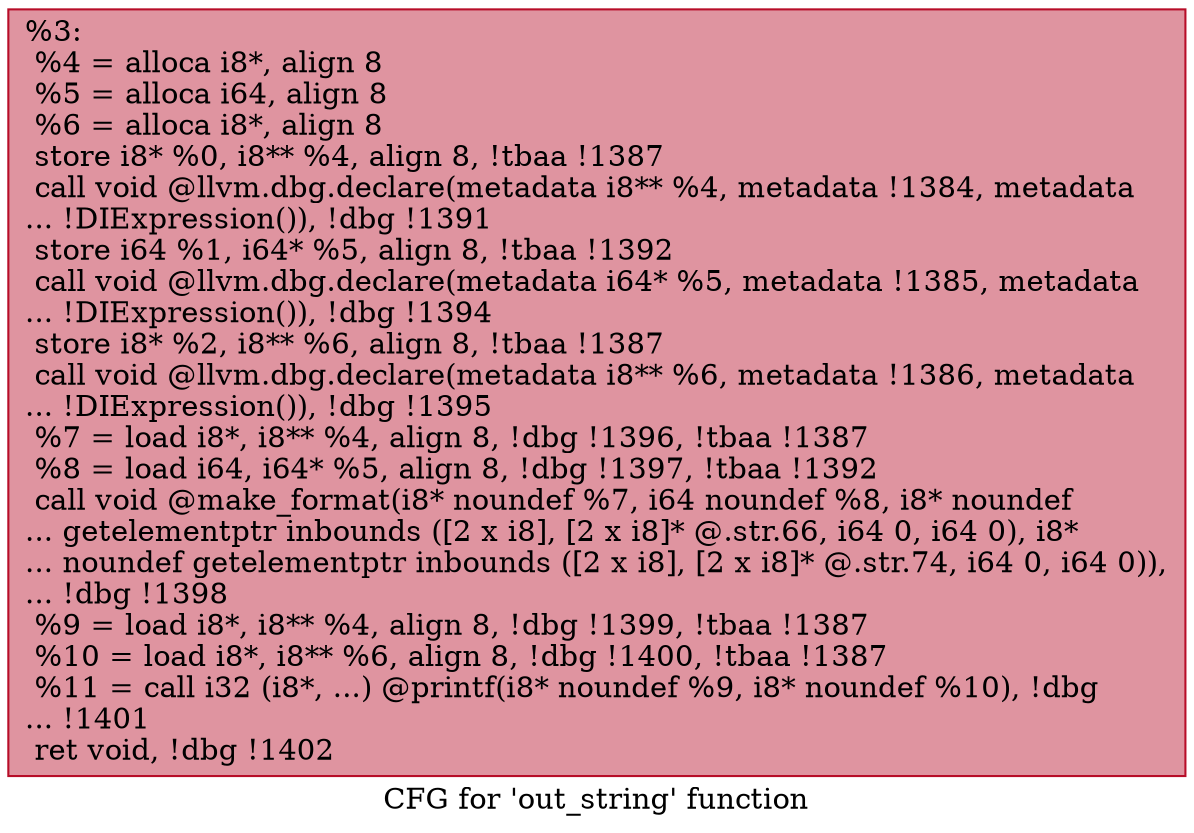 digraph "CFG for 'out_string' function" {
	label="CFG for 'out_string' function";

	Node0x163b730 [shape=record,color="#b70d28ff", style=filled, fillcolor="#b70d2870",label="{%3:\l  %4 = alloca i8*, align 8\l  %5 = alloca i64, align 8\l  %6 = alloca i8*, align 8\l  store i8* %0, i8** %4, align 8, !tbaa !1387\l  call void @llvm.dbg.declare(metadata i8** %4, metadata !1384, metadata\l... !DIExpression()), !dbg !1391\l  store i64 %1, i64* %5, align 8, !tbaa !1392\l  call void @llvm.dbg.declare(metadata i64* %5, metadata !1385, metadata\l... !DIExpression()), !dbg !1394\l  store i8* %2, i8** %6, align 8, !tbaa !1387\l  call void @llvm.dbg.declare(metadata i8** %6, metadata !1386, metadata\l... !DIExpression()), !dbg !1395\l  %7 = load i8*, i8** %4, align 8, !dbg !1396, !tbaa !1387\l  %8 = load i64, i64* %5, align 8, !dbg !1397, !tbaa !1392\l  call void @make_format(i8* noundef %7, i64 noundef %8, i8* noundef\l... getelementptr inbounds ([2 x i8], [2 x i8]* @.str.66, i64 0, i64 0), i8*\l... noundef getelementptr inbounds ([2 x i8], [2 x i8]* @.str.74, i64 0, i64 0)),\l... !dbg !1398\l  %9 = load i8*, i8** %4, align 8, !dbg !1399, !tbaa !1387\l  %10 = load i8*, i8** %6, align 8, !dbg !1400, !tbaa !1387\l  %11 = call i32 (i8*, ...) @printf(i8* noundef %9, i8* noundef %10), !dbg\l... !1401\l  ret void, !dbg !1402\l}"];
}
